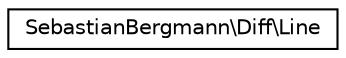 digraph "Graphical Class Hierarchy"
{
  edge [fontname="Helvetica",fontsize="10",labelfontname="Helvetica",labelfontsize="10"];
  node [fontname="Helvetica",fontsize="10",shape=record];
  rankdir="LR";
  Node0 [label="SebastianBergmann\\Diff\\Line",height=0.2,width=0.4,color="black", fillcolor="white", style="filled",URL="$classSebastianBergmann_1_1Diff_1_1Line.html"];
}
